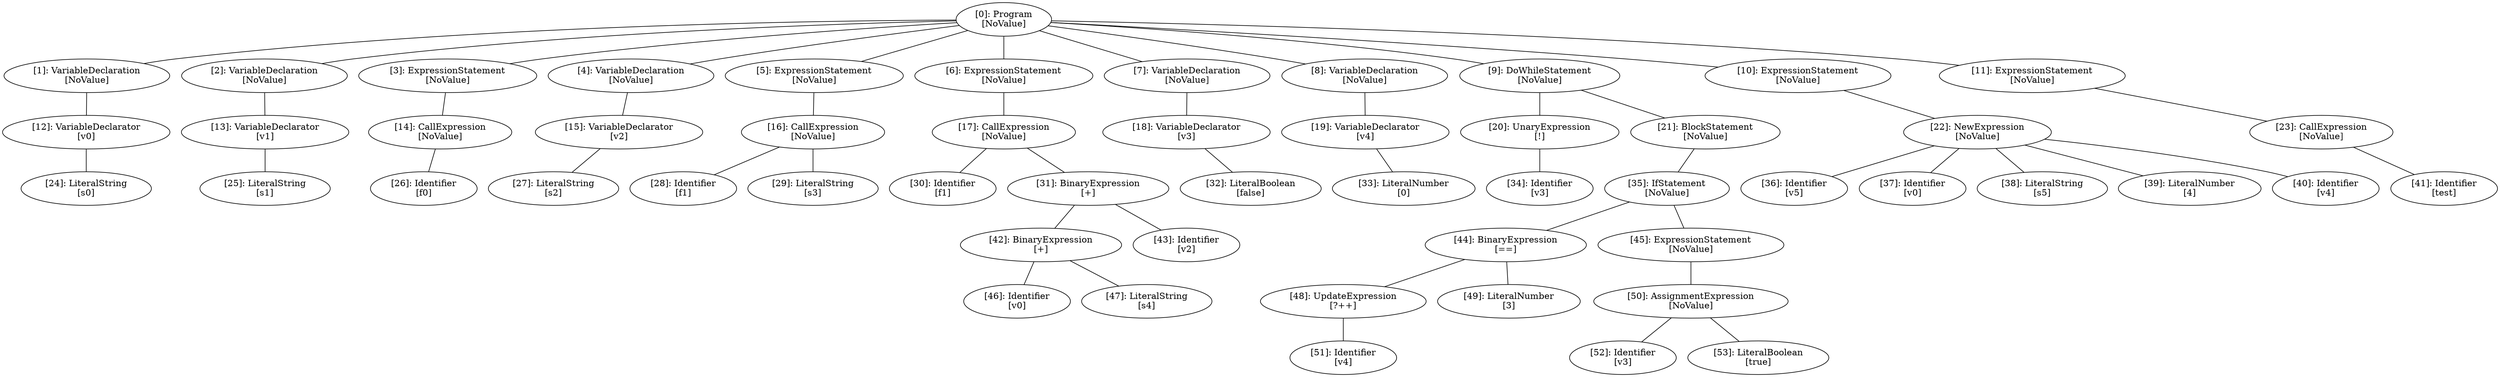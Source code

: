 // Result
graph {
	0 [label="[0]: Program
[NoValue]"]
	1 [label="[1]: VariableDeclaration
[NoValue]"]
	2 [label="[2]: VariableDeclaration
[NoValue]"]
	3 [label="[3]: ExpressionStatement
[NoValue]"]
	4 [label="[4]: VariableDeclaration
[NoValue]"]
	5 [label="[5]: ExpressionStatement
[NoValue]"]
	6 [label="[6]: ExpressionStatement
[NoValue]"]
	7 [label="[7]: VariableDeclaration
[NoValue]"]
	8 [label="[8]: VariableDeclaration
[NoValue]"]
	9 [label="[9]: DoWhileStatement
[NoValue]"]
	10 [label="[10]: ExpressionStatement
[NoValue]"]
	11 [label="[11]: ExpressionStatement
[NoValue]"]
	12 [label="[12]: VariableDeclarator
[v0]"]
	13 [label="[13]: VariableDeclarator
[v1]"]
	14 [label="[14]: CallExpression
[NoValue]"]
	15 [label="[15]: VariableDeclarator
[v2]"]
	16 [label="[16]: CallExpression
[NoValue]"]
	17 [label="[17]: CallExpression
[NoValue]"]
	18 [label="[18]: VariableDeclarator
[v3]"]
	19 [label="[19]: VariableDeclarator
[v4]"]
	20 [label="[20]: UnaryExpression
[!]"]
	21 [label="[21]: BlockStatement
[NoValue]"]
	22 [label="[22]: NewExpression
[NoValue]"]
	23 [label="[23]: CallExpression
[NoValue]"]
	24 [label="[24]: LiteralString
[s0]"]
	25 [label="[25]: LiteralString
[s1]"]
	26 [label="[26]: Identifier
[f0]"]
	27 [label="[27]: LiteralString
[s2]"]
	28 [label="[28]: Identifier
[f1]"]
	29 [label="[29]: LiteralString
[s3]"]
	30 [label="[30]: Identifier
[f1]"]
	31 [label="[31]: BinaryExpression
[+]"]
	32 [label="[32]: LiteralBoolean
[false]"]
	33 [label="[33]: LiteralNumber
[0]"]
	34 [label="[34]: Identifier
[v3]"]
	35 [label="[35]: IfStatement
[NoValue]"]
	36 [label="[36]: Identifier
[v5]"]
	37 [label="[37]: Identifier
[v0]"]
	38 [label="[38]: LiteralString
[s5]"]
	39 [label="[39]: LiteralNumber
[4]"]
	40 [label="[40]: Identifier
[v4]"]
	41 [label="[41]: Identifier
[test]"]
	42 [label="[42]: BinaryExpression
[+]"]
	43 [label="[43]: Identifier
[v2]"]
	44 [label="[44]: BinaryExpression
[==]"]
	45 [label="[45]: ExpressionStatement
[NoValue]"]
	46 [label="[46]: Identifier
[v0]"]
	47 [label="[47]: LiteralString
[s4]"]
	48 [label="[48]: UpdateExpression
[?++]"]
	49 [label="[49]: LiteralNumber
[3]"]
	50 [label="[50]: AssignmentExpression
[NoValue]"]
	51 [label="[51]: Identifier
[v4]"]
	52 [label="[52]: Identifier
[v3]"]
	53 [label="[53]: LiteralBoolean
[true]"]
	0 -- 1
	0 -- 2
	0 -- 3
	0 -- 4
	0 -- 5
	0 -- 6
	0 -- 7
	0 -- 8
	0 -- 9
	0 -- 10
	0 -- 11
	1 -- 12
	2 -- 13
	3 -- 14
	4 -- 15
	5 -- 16
	6 -- 17
	7 -- 18
	8 -- 19
	9 -- 20
	9 -- 21
	10 -- 22
	11 -- 23
	12 -- 24
	13 -- 25
	14 -- 26
	15 -- 27
	16 -- 28
	16 -- 29
	17 -- 30
	17 -- 31
	18 -- 32
	19 -- 33
	20 -- 34
	21 -- 35
	22 -- 36
	22 -- 37
	22 -- 38
	22 -- 39
	22 -- 40
	23 -- 41
	31 -- 42
	31 -- 43
	35 -- 44
	35 -- 45
	42 -- 46
	42 -- 47
	44 -- 48
	44 -- 49
	45 -- 50
	48 -- 51
	50 -- 52
	50 -- 53
}
